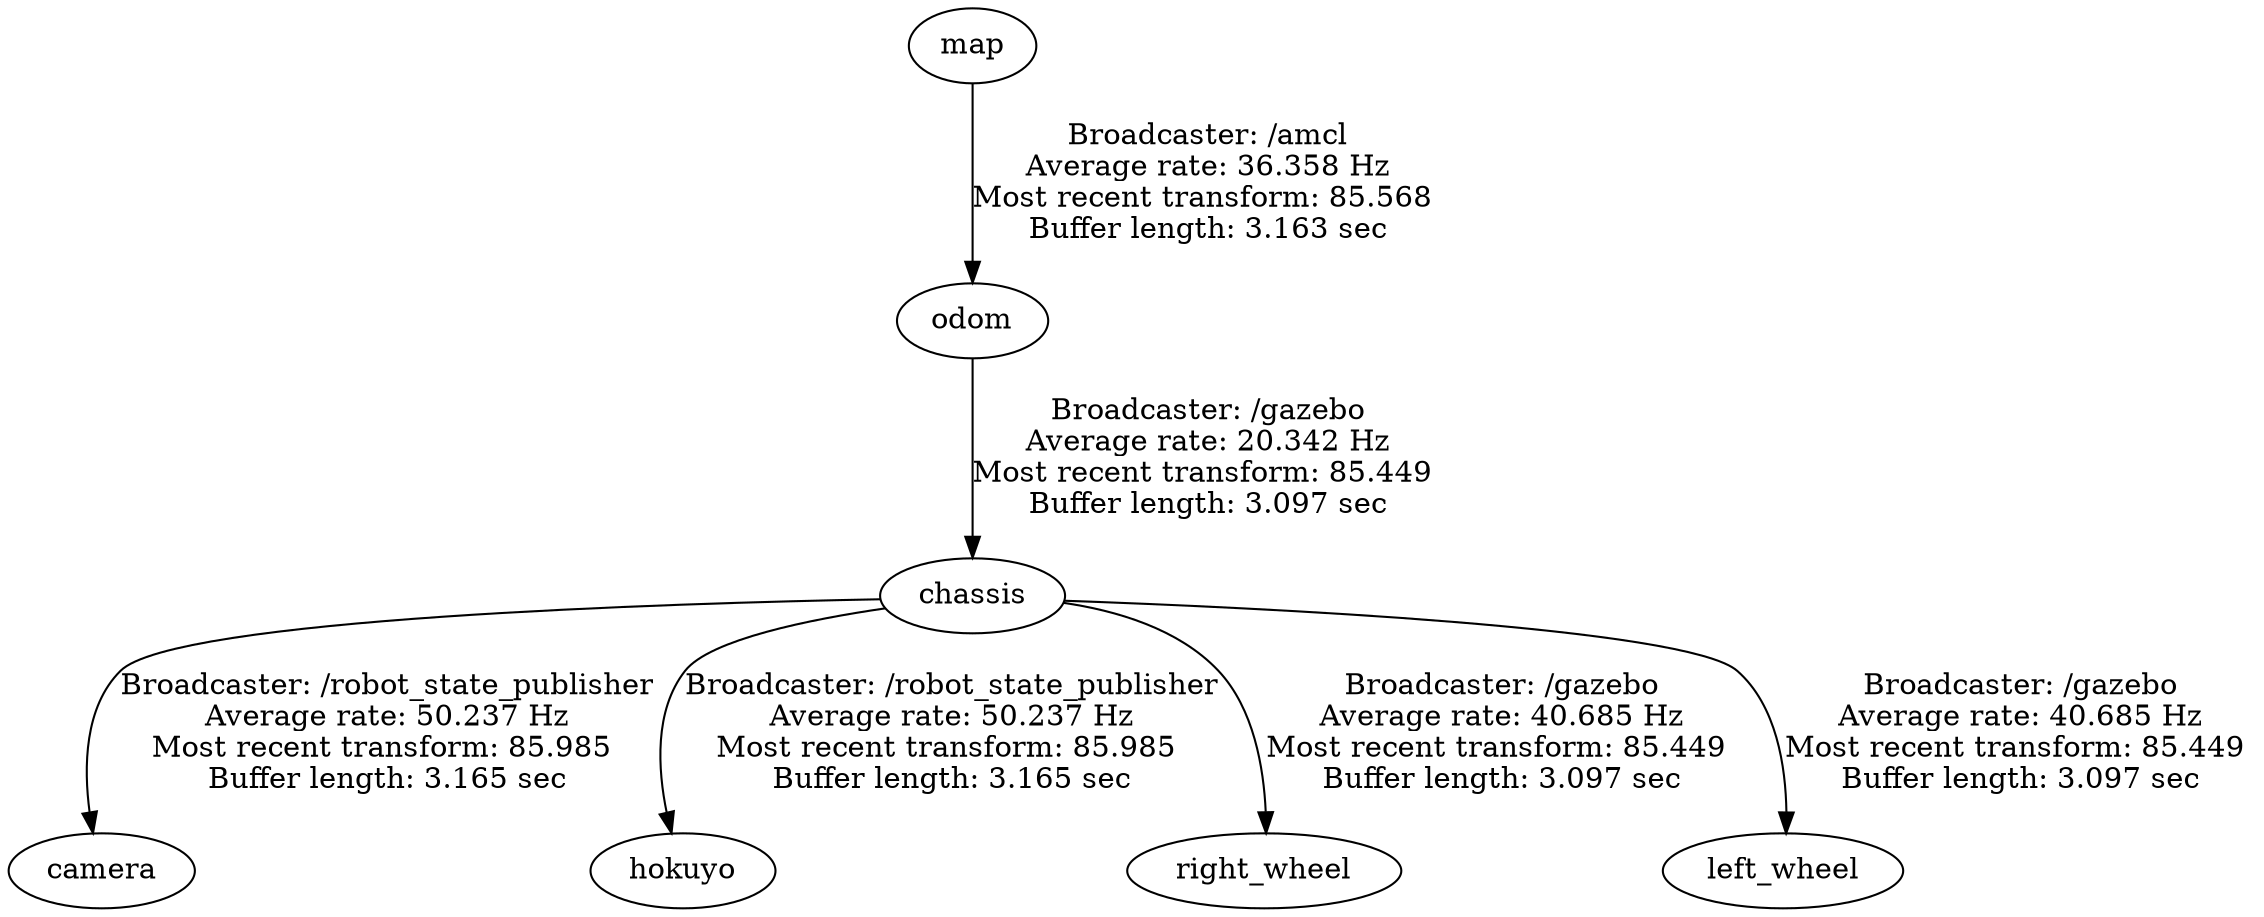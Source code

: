 digraph G {
"chassis" -> "camera"[label="Broadcaster: /robot_state_publisher\nAverage rate: 50.237 Hz\nMost recent transform: 85.985 \nBuffer length: 3.165 sec\n"];
"odom" -> "chassis"[label="Broadcaster: /gazebo\nAverage rate: 20.342 Hz\nMost recent transform: 85.449 \nBuffer length: 3.097 sec\n"];
"chassis" -> "hokuyo"[label="Broadcaster: /robot_state_publisher\nAverage rate: 50.237 Hz\nMost recent transform: 85.985 \nBuffer length: 3.165 sec\n"];
"map" -> "odom"[label="Broadcaster: /amcl\nAverage rate: 36.358 Hz\nMost recent transform: 85.568 \nBuffer length: 3.163 sec\n"];
"chassis" -> "right_wheel"[label="Broadcaster: /gazebo\nAverage rate: 40.685 Hz\nMost recent transform: 85.449 \nBuffer length: 3.097 sec\n"];
"chassis" -> "left_wheel"[label="Broadcaster: /gazebo\nAverage rate: 40.685 Hz\nMost recent transform: 85.449 \nBuffer length: 3.097 sec\n"];
}